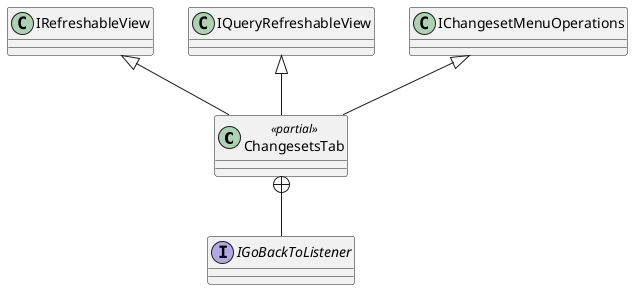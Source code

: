 @startuml
class ChangesetsTab <<partial>> {
}
interface IGoBackToListener {
}
IRefreshableView <|-- ChangesetsTab
IQueryRefreshableView <|-- ChangesetsTab
IChangesetMenuOperations <|-- ChangesetsTab
ChangesetsTab +-- IGoBackToListener
@enduml
